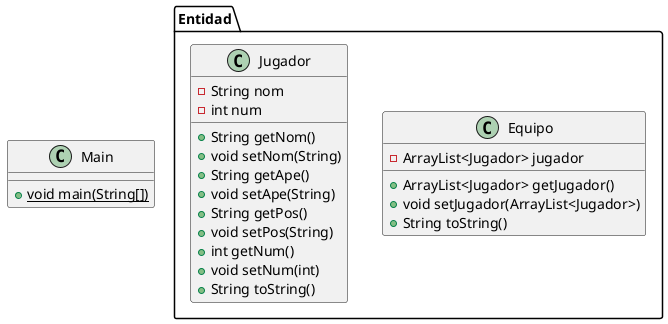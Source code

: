 @startuml
class Entidad.Equipo {
- ArrayList<Jugador> jugador
+ ArrayList<Jugador> getJugador()
+ void setJugador(ArrayList<Jugador>)
+ String toString()
}
class Entidad.Jugador {
- String nom
- int num
+ String getNom()
+ void setNom(String)
+ String getApe()
+ void setApe(String)
+ String getPos()
+ void setPos(String)
+ int getNum()
+ void setNum(int)
+ String toString()
}
class Main {
+ {static} void main(String[])
}
@enduml